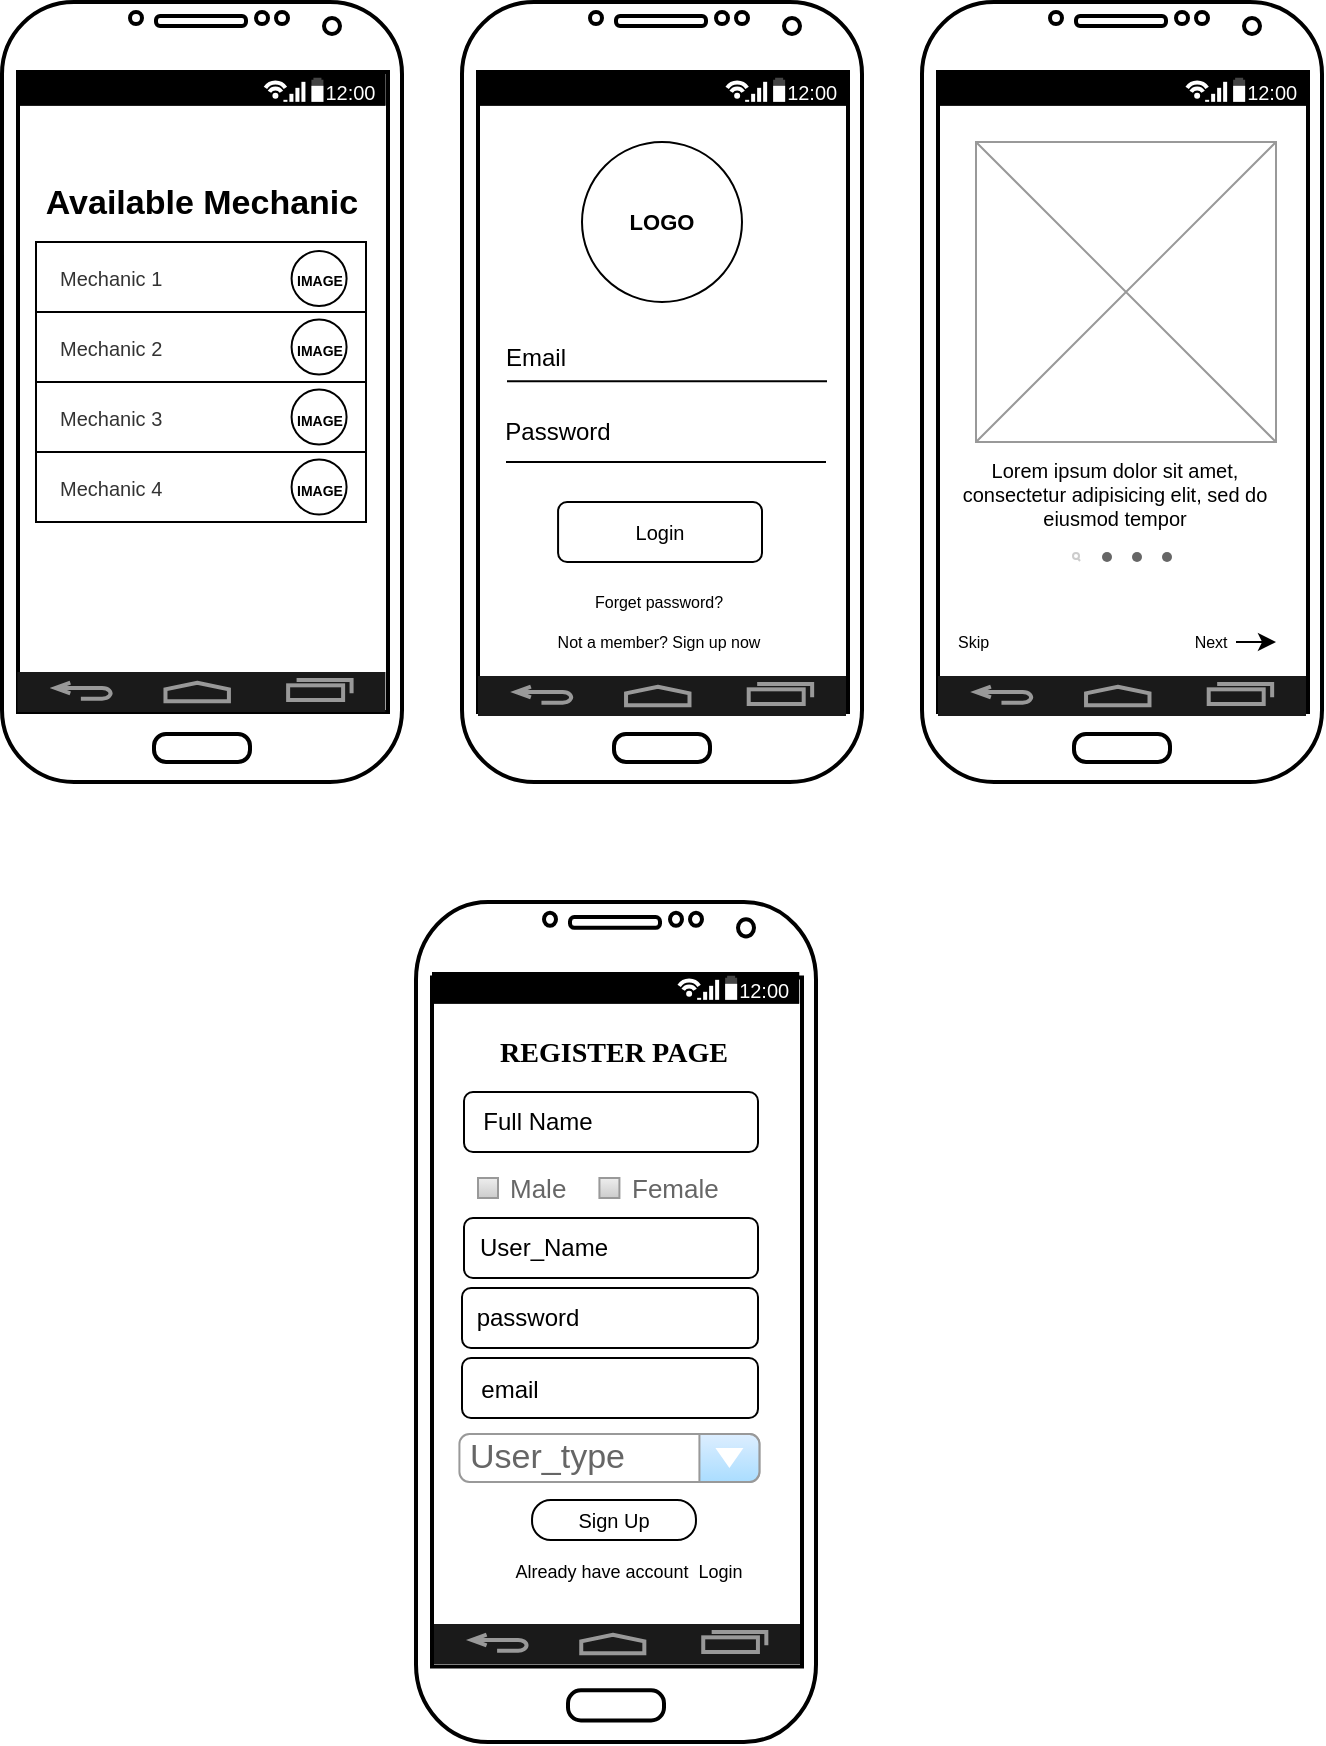 <mxfile version="13.9.9" type="device"><diagram name="Page-1" id="f1b7ffb7-ca1e-a977-7cf5-a751b3c06c05"><mxGraphModel dx="1002" dy="572" grid="1" gridSize="10" guides="1" tooltips="1" connect="1" arrows="1" fold="1" page="1" pageScale="1" pageWidth="826" pageHeight="1169" background="#ffffff" math="0" shadow="0"><root><mxCell id="0"/><mxCell id="1" parent="0"/><mxCell id="yXlfkn20xcFk8z6teetu-54" value="" style="verticalLabelPosition=bottom;verticalAlign=top;html=1;shadow=0;strokeWidth=2;shape=mxgraph.android.phone2;" parent="1" vertex="1"><mxGeometry x="313" y="70" width="200" height="390" as="geometry"/></mxCell><mxCell id="yXlfkn20xcFk8z6teetu-55" value="" style="strokeWidth=1;html=1;shadow=0;dashed=0;shape=mxgraph.android.statusBar;align=center;fillColor=#000000;strokeColor=#ffffff;fontColor=#ffffff;fontSize=10;" parent="1" vertex="1"><mxGeometry x="322" y="106" width="183.57" height="15.825" as="geometry"/></mxCell><mxCell id="yXlfkn20xcFk8z6teetu-56" value="" style="verticalLabelPosition=bottom;verticalAlign=top;html=1;shadow=0;dashed=0;strokeWidth=2;shape=mxgraph.android.navigation_bar_1;fillColor=#1A1A1A;strokeColor=#999999;" parent="1" vertex="1"><mxGeometry x="321" y="407" width="184" height="20" as="geometry"/></mxCell><mxCell id="yXlfkn20xcFk8z6teetu-57" value="Login" style="rounded=1;html=1;shadow=0;dashed=0;whiteSpace=wrap;fontSize=10;align=center;" parent="1" vertex="1"><mxGeometry x="361.04" y="320" width="101.96" height="30" as="geometry"/></mxCell><mxCell id="yXlfkn20xcFk8z6teetu-58" value="Email" style="text;html=1;strokeColor=none;fillColor=none;align=center;verticalAlign=middle;whiteSpace=wrap;rounded=0;" parent="1" vertex="1"><mxGeometry x="330.0" y="238" width="40" height="20" as="geometry"/></mxCell><mxCell id="yXlfkn20xcFk8z6teetu-59" value="Password" style="text;html=1;strokeColor=none;fillColor=none;align=center;verticalAlign=middle;whiteSpace=wrap;rounded=0;" parent="1" vertex="1"><mxGeometry x="340.71" y="275" width="40" height="20" as="geometry"/></mxCell><mxCell id="yXlfkn20xcFk8z6teetu-60" value="Forget password?" style="text;html=1;strokeColor=none;fillColor=none;align=center;verticalAlign=middle;whiteSpace=wrap;rounded=0;fontSize=8;" parent="1" vertex="1"><mxGeometry x="352.37" y="360" width="119.29" height="20" as="geometry"/></mxCell><mxCell id="yXlfkn20xcFk8z6teetu-61" value="" style="endArrow=none;html=1;fontSize=8;" parent="1" edge="1"><mxGeometry width="50" height="50" relative="1" as="geometry"><mxPoint x="495" y="300" as="sourcePoint"/><mxPoint x="335" y="300" as="targetPoint"/></mxGeometry></mxCell><mxCell id="yXlfkn20xcFk8z6teetu-62" value="" style="endArrow=none;html=1;fontSize=8;" parent="1" edge="1"><mxGeometry width="50" height="50" relative="1" as="geometry"><mxPoint x="495.5" y="259.66" as="sourcePoint"/><mxPoint x="335.5" y="259.66" as="targetPoint"/></mxGeometry></mxCell><mxCell id="yXlfkn20xcFk8z6teetu-63" value="LOGO" style="ellipse;whiteSpace=wrap;html=1;aspect=fixed;strokeColor=#000000;fontSize=11;fontStyle=1" parent="1" vertex="1"><mxGeometry x="373" y="140" width="80" height="80" as="geometry"/></mxCell><mxCell id="yXlfkn20xcFk8z6teetu-64" value="Not a member? Sign up now" style="text;html=1;strokeColor=none;fillColor=none;align=center;verticalAlign=middle;whiteSpace=wrap;rounded=0;fontSize=8;" parent="1" vertex="1"><mxGeometry x="352.37" y="380" width="119.29" height="20" as="geometry"/></mxCell><mxCell id="yXlfkn20xcFk8z6teetu-65" value="" style="verticalLabelPosition=bottom;verticalAlign=top;html=1;shadow=0;strokeWidth=2;shape=mxgraph.android.phone2;" parent="1" vertex="1"><mxGeometry x="83" y="70" width="200" height="390" as="geometry"/></mxCell><mxCell id="yXlfkn20xcFk8z6teetu-68" value="&lt;h1 style=&quot;font-size: 17px&quot;&gt;Available Mechanic&lt;/h1&gt;" style="text;html=1;strokeColor=none;fillColor=none;spacing=5;spacingTop=-20;whiteSpace=wrap;overflow=hidden;rounded=0;fontSize=17;align=center;labelBorderColor=none;verticalAlign=top;" parent="1" vertex="1"><mxGeometry x="97.81" y="160" width="169.79" height="30" as="geometry"/></mxCell><mxCell id="yXlfkn20xcFk8z6teetu-69" value="" style="strokeWidth=1;html=1;shadow=0;dashed=0;shape=mxgraph.android.rrect;rSize=0;fontSize=25;align=center;fontStyle=1" parent="1" vertex="1"><mxGeometry x="100" y="190" width="165" height="140" as="geometry"/></mxCell><mxCell id="yXlfkn20xcFk8z6teetu-70" value="&lt;font style=&quot;font-size: 10px&quot;&gt;Mechanic 1&lt;/font&gt;" style="strokeColor=inherit;fillColor=inherit;gradientColor=inherit;strokeWidth=1;html=1;shadow=0;dashed=0;shape=mxgraph.android.rrect;rSize=0;align=left;spacingLeft=10;fontSize=8;fontColor=#333333;" parent="yXlfkn20xcFk8z6teetu-69" vertex="1"><mxGeometry width="165" height="35" as="geometry"/></mxCell><mxCell id="yXlfkn20xcFk8z6teetu-71" value="&lt;font style=&quot;font-size: 10px&quot;&gt;Mechanic&amp;nbsp;2&lt;/font&gt;" style="strokeColor=inherit;fillColor=inherit;gradientColor=inherit;strokeWidth=1;html=1;shadow=0;dashed=0;shape=mxgraph.android.rrect;rSize=0;align=left;spacingLeft=10;fontSize=8;fontColor=#333333;" parent="yXlfkn20xcFk8z6teetu-69" vertex="1"><mxGeometry y="35" width="165" height="35" as="geometry"/></mxCell><mxCell id="yXlfkn20xcFk8z6teetu-72" value="&lt;font style=&quot;font-size: 10px&quot;&gt;Mechanic&amp;nbsp;3&lt;/font&gt;" style="strokeColor=inherit;fillColor=inherit;gradientColor=inherit;strokeWidth=1;html=1;shadow=0;dashed=0;shape=mxgraph.android.rrect;rSize=0;align=left;spacingLeft=10;fontSize=8;fontColor=#333333;" parent="yXlfkn20xcFk8z6teetu-69" vertex="1"><mxGeometry y="70" width="165" height="35" as="geometry"/></mxCell><mxCell id="yXlfkn20xcFk8z6teetu-73" value="&lt;font style=&quot;font-size: 10px&quot;&gt;Mechanic&amp;nbsp;4&lt;/font&gt;" style="strokeColor=inherit;fillColor=inherit;gradientColor=inherit;strokeWidth=1;html=1;shadow=0;dashed=0;shape=mxgraph.android.rrect;rSize=0;align=left;spacingLeft=10;fontSize=8;fontColor=#333333;" parent="yXlfkn20xcFk8z6teetu-69" vertex="1"><mxGeometry y="105" width="165" height="35" as="geometry"/></mxCell><mxCell id="yXlfkn20xcFk8z6teetu-74" value="&lt;font style=&quot;font-size: 7px&quot;&gt;IMAGE&lt;/font&gt;" style="ellipse;whiteSpace=wrap;html=1;aspect=fixed;strokeColor=#000000;fontSize=11;fontStyle=1" parent="yXlfkn20xcFk8z6teetu-69" vertex="1"><mxGeometry x="127.79" y="4.5" width="27.5" height="27.5" as="geometry"/></mxCell><mxCell id="yXlfkn20xcFk8z6teetu-75" value="&lt;font style=&quot;font-size: 7px&quot;&gt;IMAGE&lt;/font&gt;" style="ellipse;whiteSpace=wrap;html=1;aspect=fixed;strokeColor=#000000;fontSize=11;fontStyle=1" parent="yXlfkn20xcFk8z6teetu-69" vertex="1"><mxGeometry x="127.79" y="38.75" width="27.5" height="27.5" as="geometry"/></mxCell><mxCell id="yXlfkn20xcFk8z6teetu-76" value="&lt;font style=&quot;font-size: 7px&quot;&gt;IMAGE&lt;/font&gt;" style="ellipse;whiteSpace=wrap;html=1;aspect=fixed;strokeColor=#000000;fontSize=11;fontStyle=1" parent="yXlfkn20xcFk8z6teetu-69" vertex="1"><mxGeometry x="127.79" y="73.75" width="27.5" height="27.5" as="geometry"/></mxCell><mxCell id="yXlfkn20xcFk8z6teetu-77" value="&lt;font style=&quot;font-size: 7px&quot;&gt;IMAGE&lt;/font&gt;" style="ellipse;whiteSpace=wrap;html=1;aspect=fixed;strokeColor=#000000;fontSize=11;fontStyle=1" parent="yXlfkn20xcFk8z6teetu-69" vertex="1"><mxGeometry x="127.79" y="108.75" width="27.5" height="27.5" as="geometry"/></mxCell><mxCell id="yXlfkn20xcFk8z6teetu-80" value="" style="verticalLabelPosition=bottom;verticalAlign=top;html=1;shadow=0;strokeWidth=2;shape=mxgraph.android.phone2;" parent="1" vertex="1"><mxGeometry x="543" y="70" width="200" height="390" as="geometry"/></mxCell><mxCell id="yXlfkn20xcFk8z6teetu-81" value="" style="strokeWidth=1;html=1;shadow=0;dashed=0;shape=mxgraph.android.statusBar;align=center;fillColor=#000000;strokeColor=#ffffff;fontColor=#ffffff;fontSize=10;" parent="1" vertex="1"><mxGeometry x="552" y="106" width="183.57" height="15.825" as="geometry"/></mxCell><mxCell id="yXlfkn20xcFk8z6teetu-82" value="" style="verticalLabelPosition=bottom;verticalAlign=top;html=1;shadow=0;dashed=0;strokeWidth=2;shape=mxgraph.android.navigation_bar_1;fillColor=#1A1A1A;strokeColor=#999999;" parent="1" vertex="1"><mxGeometry x="551" y="407" width="184" height="20" as="geometry"/></mxCell><mxCell id="yXlfkn20xcFk8z6teetu-91" value="" style="verticalLabelPosition=bottom;verticalAlign=top;html=1;shadow=0;dashed=0;strokeWidth=2;shape=mxgraph.android.navigation_bar_1;fillColor=#1A1A1A;strokeColor=#999999;" parent="1" vertex="1"><mxGeometry x="90.71" y="405" width="184" height="20" as="geometry"/></mxCell><mxCell id="yXlfkn20xcFk8z6teetu-92" value="" style="strokeWidth=1;html=1;shadow=0;dashed=0;shape=mxgraph.android.statusBar;align=center;fillColor=#000000;strokeColor=#ffffff;fontColor=#ffffff;fontSize=10;" parent="1" vertex="1"><mxGeometry x="91.14" y="106" width="183.57" height="15.825" as="geometry"/></mxCell><mxCell id="yXlfkn20xcFk8z6teetu-93" value="" style="verticalLabelPosition=bottom;shadow=0;dashed=0;align=center;html=1;verticalAlign=top;strokeWidth=1;shape=mxgraph.mockup.graphics.simpleIcon;strokeColor=#999999;" parent="1" vertex="1"><mxGeometry x="570" y="140" width="150" height="150" as="geometry"/></mxCell><mxCell id="yXlfkn20xcFk8z6teetu-94" value="" style="verticalLabelPosition=bottom;verticalAlign=top;html=1;shadow=0;dashed=0;strokeWidth=1;shape=mxgraph.ios.iHomePageControl;fillColor=#666666;strokeColor=#cccccc;" parent="1" vertex="1"><mxGeometry x="618" y="345" width="50" height="5" as="geometry"/></mxCell><mxCell id="yXlfkn20xcFk8z6teetu-96" value="Next&amp;nbsp;" style="text;html=1;strokeColor=none;fillColor=none;align=right;verticalAlign=middle;whiteSpace=wrap;rounded=0;fontSize=8;" parent="1" vertex="1"><mxGeometry x="648.71" y="380" width="51.29" height="20" as="geometry"/></mxCell><mxCell id="yXlfkn20xcFk8z6teetu-97" value="Skip" style="text;html=1;strokeColor=none;fillColor=none;align=left;verticalAlign=middle;whiteSpace=wrap;rounded=0;fontSize=8;" parent="1" vertex="1"><mxGeometry x="558.71" y="380" width="51.29" height="20" as="geometry"/></mxCell><mxCell id="yXlfkn20xcFk8z6teetu-99" value="Lorem ipsum dolor sit amet, consectetur adipisicing elit, sed do eiusmod tempor" style="text;spacingTop=-5;whiteSpace=wrap;html=1;align=center;fontSize=10;fontFamily=Helvetica;fillColor=none;strokeColor=none;" parent="1" vertex="1"><mxGeometry x="558.71" y="296.82" width="161.29" height="33.18" as="geometry"/></mxCell><mxCell id="yXlfkn20xcFk8z6teetu-100" value="" style="endArrow=classic;html=1;fontSize=10;" parent="1" edge="1"><mxGeometry width="50" height="50" relative="1" as="geometry"><mxPoint x="700" y="389.96" as="sourcePoint"/><mxPoint x="720" y="390" as="targetPoint"/></mxGeometry></mxCell><mxCell id="DplzmmK4bMwlCM-bg56c-1" value="" style="verticalLabelPosition=bottom;verticalAlign=top;html=1;shadow=0;strokeWidth=2;shape=mxgraph.android.phone2;" vertex="1" parent="1"><mxGeometry x="290" y="520" width="200" height="420" as="geometry"/></mxCell><mxCell id="DplzmmK4bMwlCM-bg56c-2" value="" style="verticalLabelPosition=bottom;verticalAlign=top;html=1;shadow=0;dashed=0;strokeWidth=2;shape=mxgraph.android.navigation_bar_1;fillColor=#1A1A1A;strokeColor=#999999;" vertex="1" parent="1"><mxGeometry x="299" y="881" width="183" height="20" as="geometry"/></mxCell><mxCell id="DplzmmK4bMwlCM-bg56c-3" value="" style="strokeWidth=1;html=1;shadow=0;dashed=0;shape=mxgraph.android.statusBar;align=center;fillColor=#000000;strokeColor=#ffffff;fontColor=#ffffff;fontSize=10;" vertex="1" parent="1"><mxGeometry x="298" y="555" width="183.57" height="15.825" as="geometry"/></mxCell><mxCell id="DplzmmK4bMwlCM-bg56c-5" value="&lt;h3&gt;&lt;font face=&quot;Times New Roman&quot;&gt;REGISTER PAGE&lt;/font&gt;&lt;/h3&gt;" style="text;html=1;strokeColor=none;fillColor=none;align=center;verticalAlign=middle;whiteSpace=wrap;rounded=0;" vertex="1" parent="1"><mxGeometry x="324" y="585" width="130" height="20" as="geometry"/></mxCell><mxCell id="DplzmmK4bMwlCM-bg56c-7" value="" style="rounded=1;whiteSpace=wrap;html=1;" vertex="1" parent="1"><mxGeometry x="314" y="615" width="147" height="30" as="geometry"/></mxCell><mxCell id="DplzmmK4bMwlCM-bg56c-8" value="Full Name" style="text;html=1;strokeColor=none;fillColor=none;align=center;verticalAlign=middle;whiteSpace=wrap;rounded=0;" vertex="1" parent="1"><mxGeometry x="311" y="620" width="80" height="20" as="geometry"/></mxCell><mxCell id="DplzmmK4bMwlCM-bg56c-13" value="&lt;br&gt;" style="rounded=1;whiteSpace=wrap;html=1;" vertex="1" parent="1"><mxGeometry x="314" y="678" width="147" height="30" as="geometry"/></mxCell><mxCell id="DplzmmK4bMwlCM-bg56c-14" value="User_Name" style="text;html=1;strokeColor=none;fillColor=none;align=center;verticalAlign=middle;whiteSpace=wrap;rounded=0;" vertex="1" parent="1"><mxGeometry x="314" y="683" width="80" height="20" as="geometry"/></mxCell><mxCell id="DplzmmK4bMwlCM-bg56c-16" value="&lt;br&gt;" style="rounded=1;whiteSpace=wrap;html=1;" vertex="1" parent="1"><mxGeometry x="313" y="713" width="148" height="30" as="geometry"/></mxCell><mxCell id="DplzmmK4bMwlCM-bg56c-17" value="password" style="text;html=1;strokeColor=none;fillColor=none;align=center;verticalAlign=middle;whiteSpace=wrap;rounded=0;" vertex="1" parent="1"><mxGeometry x="306" y="718" width="80" height="20" as="geometry"/></mxCell><mxCell id="DplzmmK4bMwlCM-bg56c-18" value="" style="rounded=1;whiteSpace=wrap;html=1;" vertex="1" parent="1"><mxGeometry x="313" y="748" width="148" height="30" as="geometry"/></mxCell><mxCell id="DplzmmK4bMwlCM-bg56c-19" value="email" style="text;html=1;strokeColor=none;fillColor=none;align=center;verticalAlign=middle;whiteSpace=wrap;rounded=0;" vertex="1" parent="1"><mxGeometry x="297" y="754" width="80" height="20" as="geometry"/></mxCell><mxCell id="DplzmmK4bMwlCM-bg56c-20" value="Male" style="strokeWidth=1;shadow=0;dashed=0;align=center;html=1;shape=mxgraph.mockup.forms.rrect;rSize=0;fillColor=#eeeeee;strokeColor=#999999;gradientColor=#cccccc;align=left;spacingLeft=4;fontSize=13;fontColor=#666666;labelPosition=right;" vertex="1" parent="1"><mxGeometry x="321" y="658" width="10" height="10" as="geometry"/></mxCell><mxCell id="DplzmmK4bMwlCM-bg56c-28" value="Female" style="strokeWidth=1;shadow=0;dashed=0;align=center;html=1;shape=mxgraph.mockup.forms.rrect;rSize=0;fillColor=#eeeeee;strokeColor=#999999;gradientColor=#cccccc;align=left;spacingLeft=4;fontSize=13;fontColor=#666666;labelPosition=right;" vertex="1" parent="1"><mxGeometry x="381.71" y="658" width="10" height="10" as="geometry"/></mxCell><mxCell id="DplzmmK4bMwlCM-bg56c-30" value="User_type" style="strokeWidth=1;shadow=0;dashed=0;align=center;html=1;shape=mxgraph.mockup.forms.comboBox;strokeColor=#999999;fillColor=#ddeeff;align=left;fillColor2=#aaddff;mainText=;fontColor=#666666;fontSize=17;spacingLeft=3;" vertex="1" parent="1"><mxGeometry x="311.71" y="786" width="150" height="24" as="geometry"/></mxCell><mxCell id="DplzmmK4bMwlCM-bg56c-31" value="Sign Up" style="rounded=1;html=1;shadow=0;dashed=0;whiteSpace=wrap;fontSize=10;align=center;arcSize=47;" vertex="1" parent="1"><mxGeometry x="348.02" y="819" width="81.96" height="20" as="geometry"/></mxCell><mxCell id="DplzmmK4bMwlCM-bg56c-32" value="Already have account&amp;nbsp; Login" style="text;html=1;strokeColor=none;fillColor=none;align=center;verticalAlign=middle;rounded=0;fontSize=9;" vertex="1" parent="1"><mxGeometry x="308.71" y="845" width="175.29" height="20" as="geometry"/></mxCell></root></mxGraphModel></diagram></mxfile>